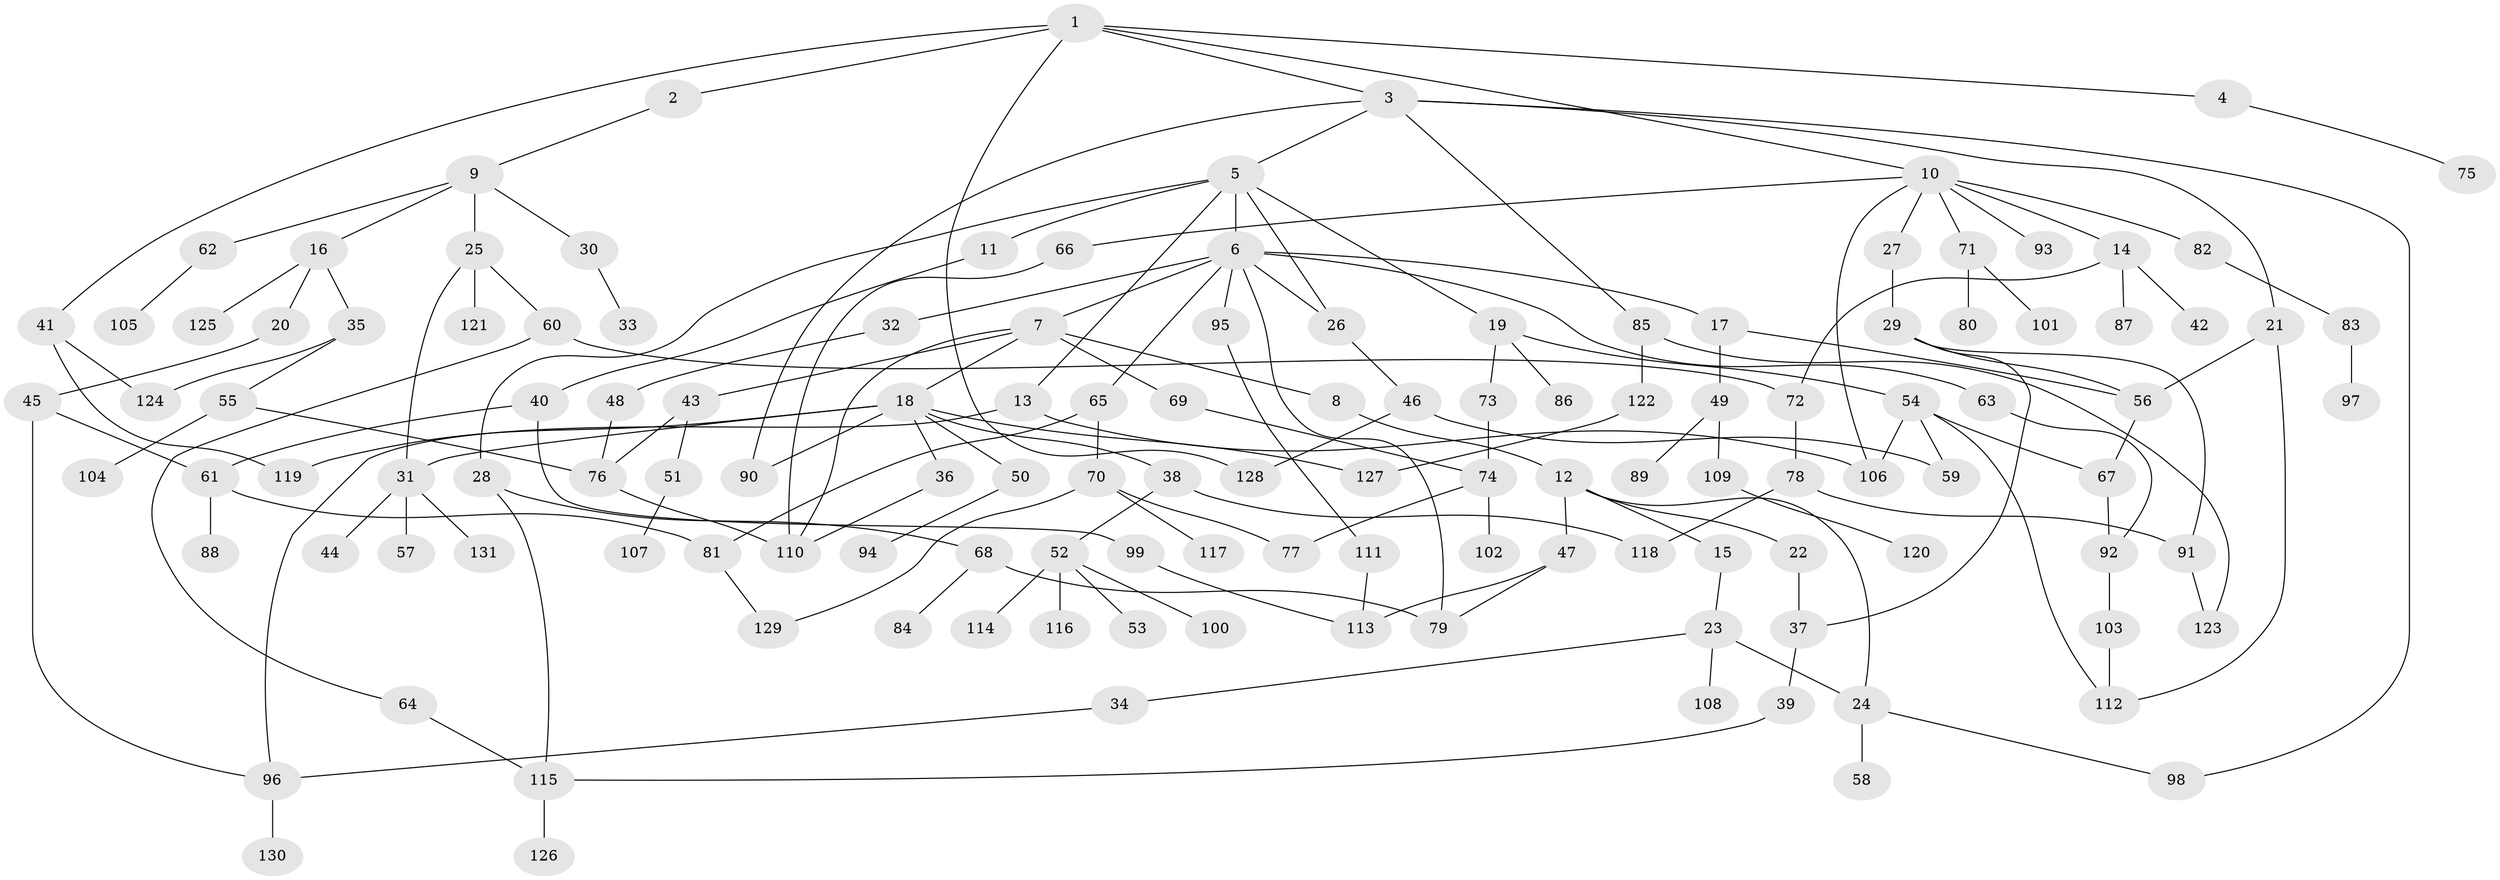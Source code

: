 // coarse degree distribution, {8: 0.01098901098901099, 2: 0.24175824175824176, 4: 0.0989010989010989, 10: 0.01098901098901099, 5: 0.08791208791208792, 3: 0.2087912087912088, 1: 0.3076923076923077, 14: 0.01098901098901099, 7: 0.01098901098901099, 6: 0.01098901098901099}
// Generated by graph-tools (version 1.1) at 2025/44/03/04/25 21:44:52]
// undirected, 131 vertices, 171 edges
graph export_dot {
graph [start="1"]
  node [color=gray90,style=filled];
  1;
  2;
  3;
  4;
  5;
  6;
  7;
  8;
  9;
  10;
  11;
  12;
  13;
  14;
  15;
  16;
  17;
  18;
  19;
  20;
  21;
  22;
  23;
  24;
  25;
  26;
  27;
  28;
  29;
  30;
  31;
  32;
  33;
  34;
  35;
  36;
  37;
  38;
  39;
  40;
  41;
  42;
  43;
  44;
  45;
  46;
  47;
  48;
  49;
  50;
  51;
  52;
  53;
  54;
  55;
  56;
  57;
  58;
  59;
  60;
  61;
  62;
  63;
  64;
  65;
  66;
  67;
  68;
  69;
  70;
  71;
  72;
  73;
  74;
  75;
  76;
  77;
  78;
  79;
  80;
  81;
  82;
  83;
  84;
  85;
  86;
  87;
  88;
  89;
  90;
  91;
  92;
  93;
  94;
  95;
  96;
  97;
  98;
  99;
  100;
  101;
  102;
  103;
  104;
  105;
  106;
  107;
  108;
  109;
  110;
  111;
  112;
  113;
  114;
  115;
  116;
  117;
  118;
  119;
  120;
  121;
  122;
  123;
  124;
  125;
  126;
  127;
  128;
  129;
  130;
  131;
  1 -- 2;
  1 -- 3;
  1 -- 4;
  1 -- 10;
  1 -- 41;
  1 -- 128;
  2 -- 9;
  3 -- 5;
  3 -- 21;
  3 -- 85;
  3 -- 98;
  3 -- 90;
  4 -- 75;
  5 -- 6;
  5 -- 11;
  5 -- 13;
  5 -- 19;
  5 -- 28;
  5 -- 26;
  6 -- 7;
  6 -- 17;
  6 -- 26;
  6 -- 32;
  6 -- 63;
  6 -- 65;
  6 -- 95;
  6 -- 79;
  7 -- 8;
  7 -- 18;
  7 -- 43;
  7 -- 69;
  7 -- 110;
  8 -- 12;
  9 -- 16;
  9 -- 25;
  9 -- 30;
  9 -- 62;
  10 -- 14;
  10 -- 27;
  10 -- 66;
  10 -- 71;
  10 -- 82;
  10 -- 93;
  10 -- 106;
  11 -- 40;
  12 -- 15;
  12 -- 22;
  12 -- 24;
  12 -- 47;
  13 -- 106;
  13 -- 96;
  14 -- 42;
  14 -- 72;
  14 -- 87;
  15 -- 23;
  16 -- 20;
  16 -- 35;
  16 -- 125;
  17 -- 49;
  17 -- 56;
  18 -- 36;
  18 -- 38;
  18 -- 50;
  18 -- 90;
  18 -- 127;
  18 -- 31;
  18 -- 119;
  19 -- 54;
  19 -- 73;
  19 -- 86;
  20 -- 45;
  21 -- 56;
  21 -- 112;
  22 -- 37;
  23 -- 34;
  23 -- 108;
  23 -- 24;
  24 -- 58;
  24 -- 98;
  25 -- 31;
  25 -- 60;
  25 -- 121;
  26 -- 46;
  27 -- 29;
  28 -- 68;
  28 -- 115;
  29 -- 56;
  29 -- 91;
  29 -- 37;
  30 -- 33;
  31 -- 44;
  31 -- 57;
  31 -- 131;
  32 -- 48;
  34 -- 96;
  35 -- 55;
  35 -- 124;
  36 -- 110;
  37 -- 39;
  38 -- 52;
  38 -- 118;
  39 -- 115;
  40 -- 61;
  40 -- 99;
  41 -- 119;
  41 -- 124;
  43 -- 51;
  43 -- 76;
  45 -- 96;
  45 -- 61;
  46 -- 59;
  46 -- 128;
  47 -- 79;
  47 -- 113;
  48 -- 76;
  49 -- 89;
  49 -- 109;
  50 -- 94;
  51 -- 107;
  52 -- 53;
  52 -- 100;
  52 -- 114;
  52 -- 116;
  54 -- 67;
  54 -- 106;
  54 -- 59;
  54 -- 112;
  55 -- 76;
  55 -- 104;
  56 -- 67;
  60 -- 64;
  60 -- 72;
  61 -- 88;
  61 -- 81;
  62 -- 105;
  63 -- 92;
  64 -- 115;
  65 -- 70;
  65 -- 81;
  66 -- 110;
  67 -- 92;
  68 -- 84;
  68 -- 79;
  69 -- 74;
  70 -- 77;
  70 -- 117;
  70 -- 129;
  71 -- 80;
  71 -- 101;
  72 -- 78;
  73 -- 74;
  74 -- 102;
  74 -- 77;
  76 -- 110;
  78 -- 91;
  78 -- 118;
  81 -- 129;
  82 -- 83;
  83 -- 97;
  85 -- 122;
  85 -- 123;
  91 -- 123;
  92 -- 103;
  95 -- 111;
  96 -- 130;
  99 -- 113;
  103 -- 112;
  109 -- 120;
  111 -- 113;
  115 -- 126;
  122 -- 127;
}

